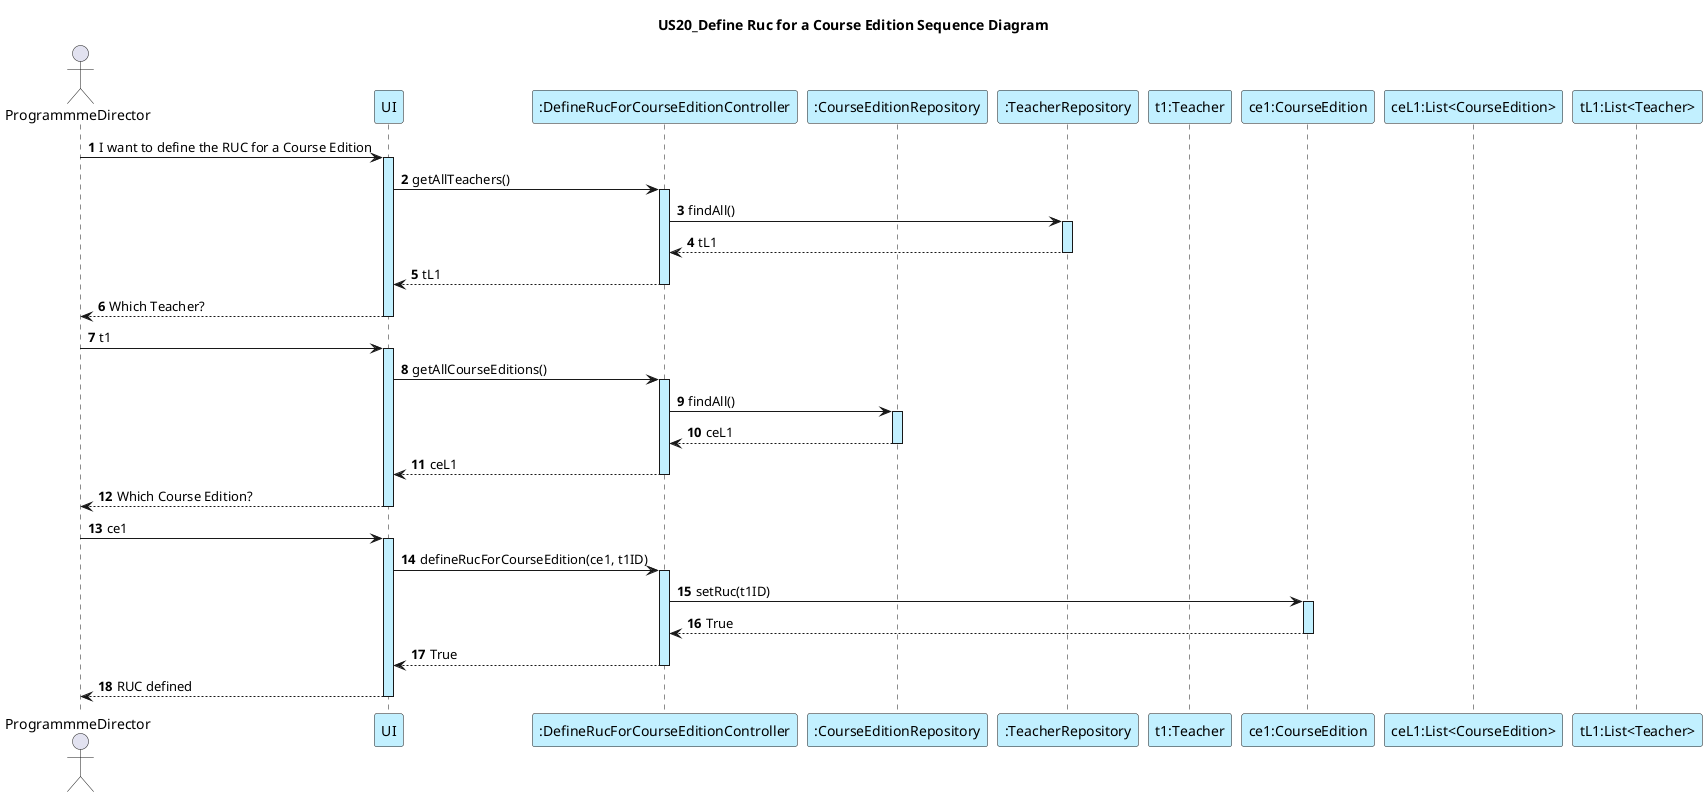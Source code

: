 @startuml

autonumber

title: US20_Define Ruc for a Course Edition Sequence Diagram

actor ProgrammmeDirector as PD
participant UI #application
participant ":DefineRucForCourseEditionController" as C #application
participant ":CourseEditionRepository" as CER #application
participant ":TeacherRepository" as TR #application
participant "t1:Teacher" as T #application
participant "ce1:CourseEdition" as CE #application
participant "ceL1:List<CourseEdition>" as LCE #application
participant "tL1:List<Teacher>" as LT #application

PD -> UI ++ #application: I want to define the RUC for a Course Edition
UI -> C : getAllTeachers()
activate C #application
C -> TR : findAll()
activate TR #application
TR --> C -- : tL1
C --> UI : tL1

deactivate TR
deactivate C

PD <-- UI --: Which Teacher?
PD -> UI ++ #application: t1
UI -> C : getAllCourseEditions()
activate C #application
C -> CER : findAll()
activate CER #application
CER --> C -- : ceL1
C --> UI : ceL1

deactivate C

PD <-- UI --: Which Course Edition?
PD -> UI ++ #application: ce1
UI -> C : defineRucForCourseEdition(ce1, t1ID)
activate C #application
C -> CE : setRuc(t1ID)
activate CE #application
CE --> C -- : True
C --> UI : True

deactivate C
UI --> PD : RUC defined

deactivate UI

@enduml





